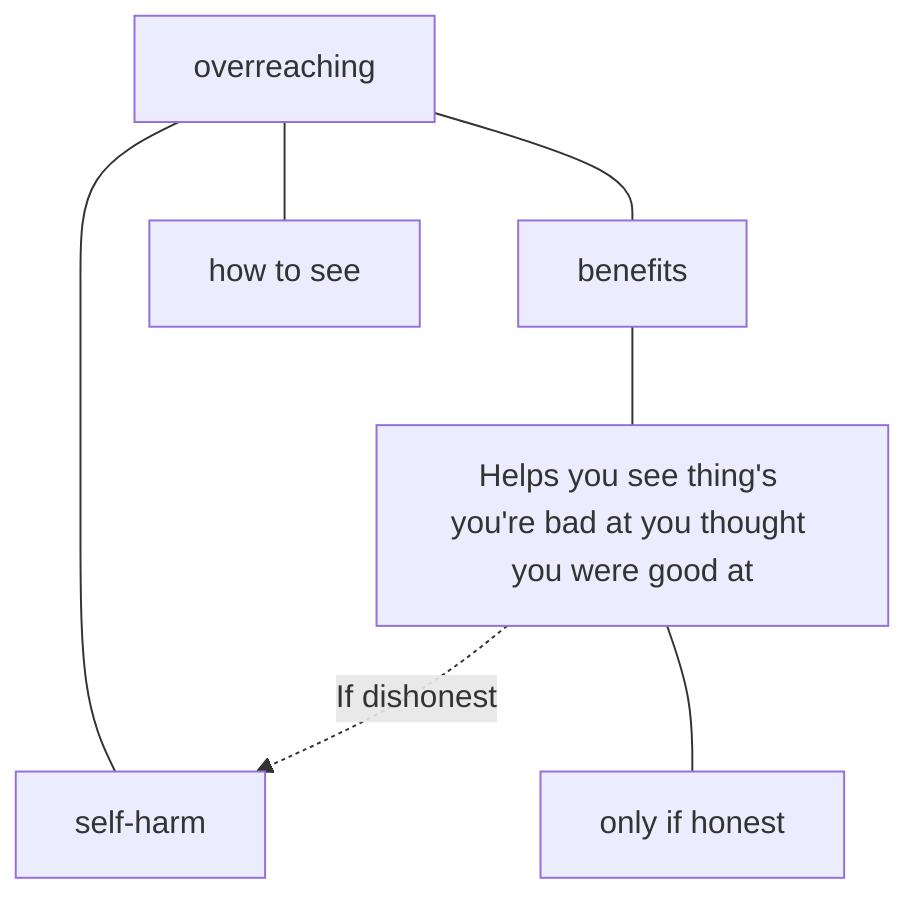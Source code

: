 graph TD

    or[overreaching]

    or --- a1[self-harm]

    or --- b1[benefits]

    or --- c1[how to see]




b1---helpsee[Helps you see thing's you're bad at you thought you were good at]
helpsee---hon[only if honest]
helpsee -.->|If dishonest| a1